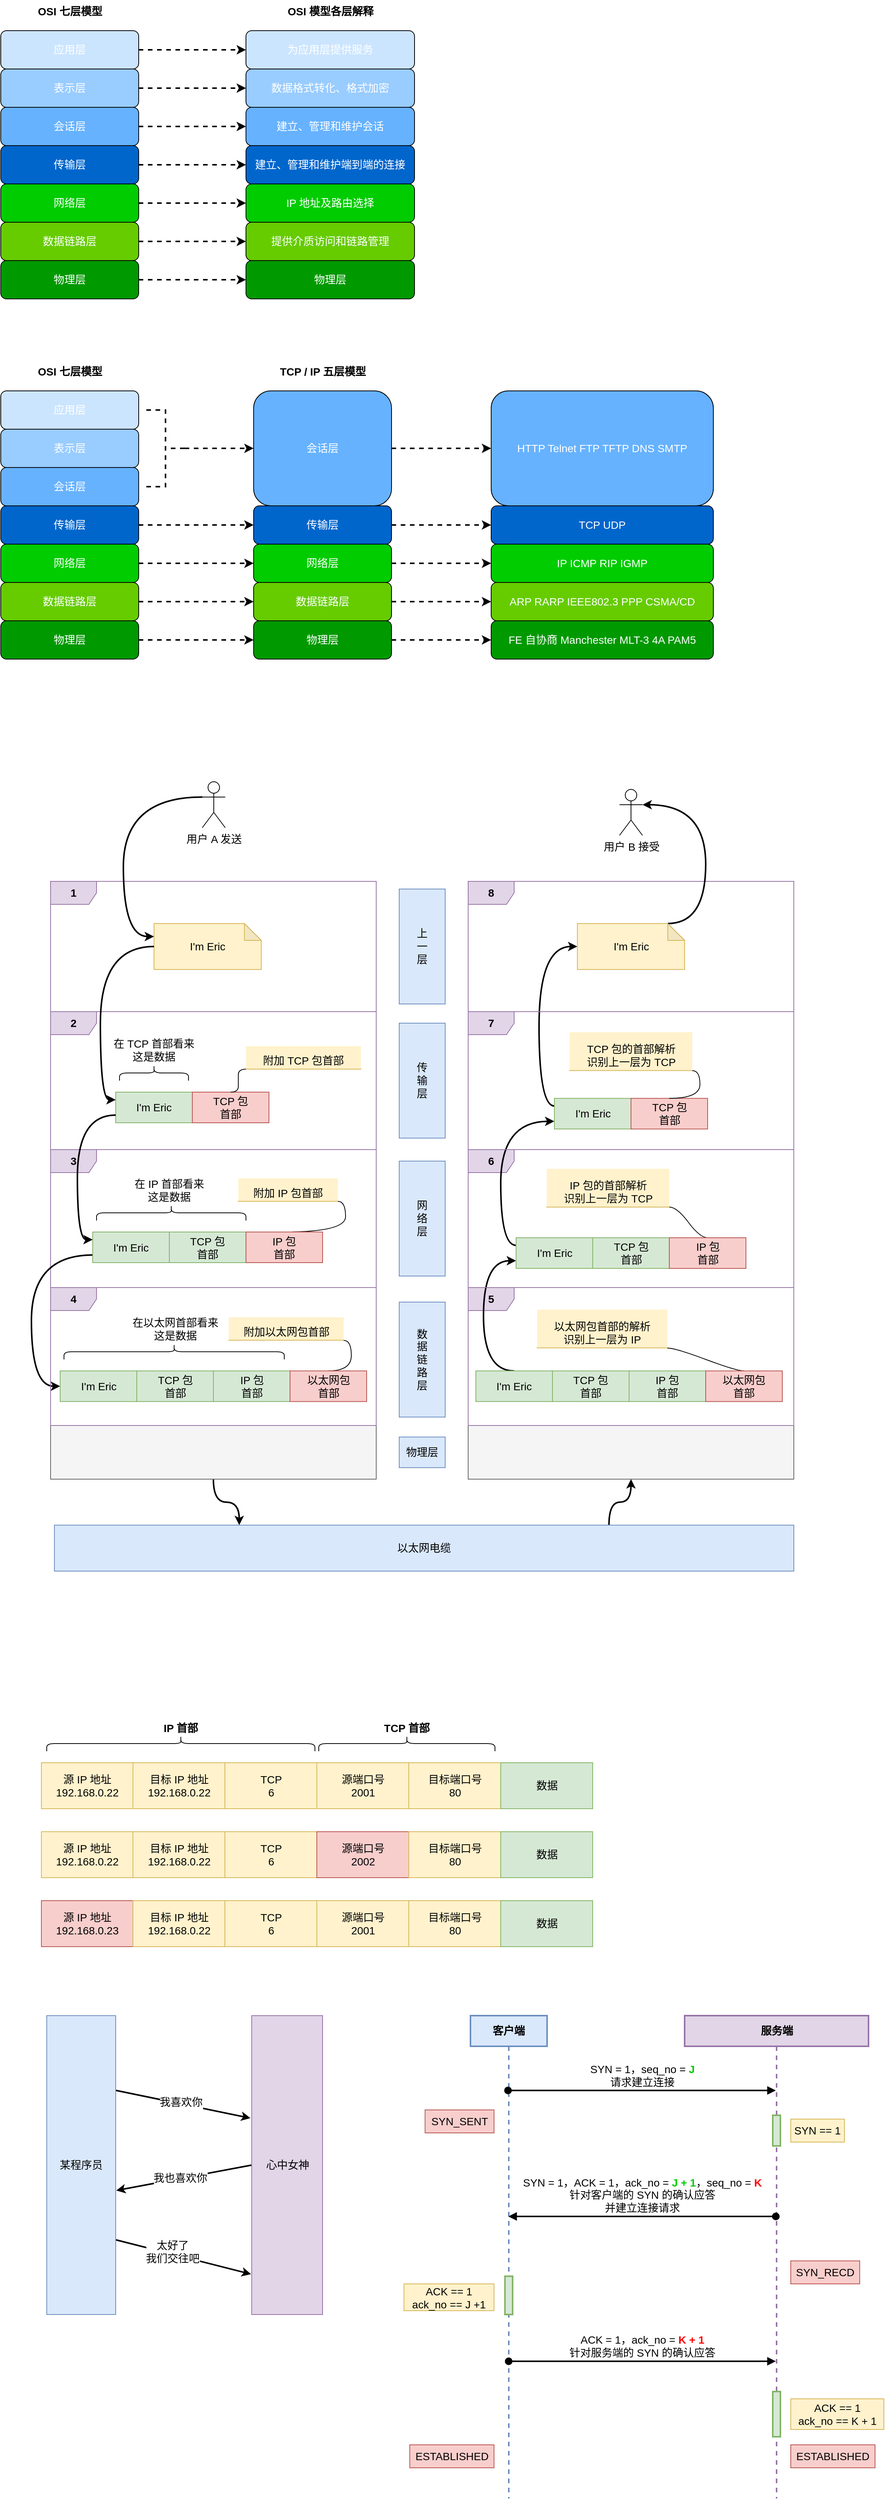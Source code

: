 <mxfile version="20.0.4" type="github">
  <diagram id="EqkMN6x5gmmCwvLWcZxL" name="Page-1">
    <mxGraphModel dx="1318" dy="820" grid="1" gridSize="10" guides="1" tooltips="1" connect="1" arrows="1" fold="1" page="1" pageScale="1" pageWidth="827" pageHeight="1169" math="0" shadow="0">
      <root>
        <mxCell id="0" />
        <mxCell id="1" parent="0" />
        <mxCell id="gdBhO-j0hfEyFmwO9zqc-104" value="" style="rounded=0;whiteSpace=wrap;html=1;sketch=0;fontSize=14;strokeWidth=1;fillColor=#f5f5f5;fontColor=#333333;strokeColor=#666666;" vertex="1" parent="1">
          <mxGeometry x="770" y="2030" width="425" height="70" as="geometry" />
        </mxCell>
        <mxCell id="gdBhO-j0hfEyFmwO9zqc-144" style="edgeStyle=orthogonalEdgeStyle;curved=1;rounded=0;sketch=0;orthogonalLoop=1;jettySize=auto;html=1;exitX=0.5;exitY=1;exitDx=0;exitDy=0;entryX=0.25;entryY=0;entryDx=0;entryDy=0;fontSize=14;fontColor=#000000;strokeWidth=2;" edge="1" parent="1" source="gdBhO-j0hfEyFmwO9zqc-102" target="gdBhO-j0hfEyFmwO9zqc-143">
          <mxGeometry relative="1" as="geometry" />
        </mxCell>
        <mxCell id="gdBhO-j0hfEyFmwO9zqc-102" value="" style="rounded=0;whiteSpace=wrap;html=1;sketch=0;fontSize=14;strokeWidth=1;fillColor=#f5f5f5;fontColor=#333333;strokeColor=#666666;" vertex="1" parent="1">
          <mxGeometry x="225" y="2030" width="425" height="70" as="geometry" />
        </mxCell>
        <mxCell id="gdBhO-j0hfEyFmwO9zqc-49" value="" style="group;sketch=0;" vertex="1" connectable="0" parent="1">
          <mxGeometry x="160" y="170" width="540" height="390" as="geometry" />
        </mxCell>
        <mxCell id="gdBhO-j0hfEyFmwO9zqc-1" value="应用层" style="rounded=1;whiteSpace=wrap;html=1;sketch=0;fillColor=#CCE5FF;fontColor=#FFFFFF;fontSize=14;" vertex="1" parent="gdBhO-j0hfEyFmwO9zqc-49">
          <mxGeometry y="40" width="180" height="50" as="geometry" />
        </mxCell>
        <mxCell id="gdBhO-j0hfEyFmwO9zqc-2" value="表示层" style="rounded=1;whiteSpace=wrap;html=1;sketch=0;fillColor=#99CCFF;fontColor=#FFFFFF;fontSize=14;" vertex="1" parent="gdBhO-j0hfEyFmwO9zqc-49">
          <mxGeometry y="90" width="180" height="50" as="geometry" />
        </mxCell>
        <mxCell id="gdBhO-j0hfEyFmwO9zqc-3" value="会话层" style="rounded=1;whiteSpace=wrap;html=1;sketch=0;fillColor=#66B2FF;fontColor=#FFFFFF;fontSize=14;" vertex="1" parent="gdBhO-j0hfEyFmwO9zqc-49">
          <mxGeometry y="140" width="180" height="50" as="geometry" />
        </mxCell>
        <mxCell id="gdBhO-j0hfEyFmwO9zqc-4" value="传输层" style="rounded=1;whiteSpace=wrap;html=1;sketch=0;fillColor=#0066CC;fontColor=#FFFFFF;fontSize=14;" vertex="1" parent="gdBhO-j0hfEyFmwO9zqc-49">
          <mxGeometry y="190" width="180" height="50" as="geometry" />
        </mxCell>
        <mxCell id="gdBhO-j0hfEyFmwO9zqc-5" value="网络层" style="rounded=1;whiteSpace=wrap;html=1;sketch=0;fillColor=#00CC00;fontColor=#FFFFFF;fontSize=14;" vertex="1" parent="gdBhO-j0hfEyFmwO9zqc-49">
          <mxGeometry y="240" width="180" height="50" as="geometry" />
        </mxCell>
        <mxCell id="gdBhO-j0hfEyFmwO9zqc-6" value="数据链路层" style="rounded=1;whiteSpace=wrap;html=1;sketch=0;fillColor=#66CC00;fontColor=#FFFFFF;fontSize=14;" vertex="1" parent="gdBhO-j0hfEyFmwO9zqc-49">
          <mxGeometry y="290" width="180" height="50" as="geometry" />
        </mxCell>
        <mxCell id="gdBhO-j0hfEyFmwO9zqc-7" value="物理层" style="rounded=1;whiteSpace=wrap;html=1;sketch=0;fillColor=#009900;fontColor=#FFFFFF;fontSize=14;" vertex="1" parent="gdBhO-j0hfEyFmwO9zqc-49">
          <mxGeometry y="340" width="180" height="50" as="geometry" />
        </mxCell>
        <mxCell id="gdBhO-j0hfEyFmwO9zqc-8" value="为应用层提供服务" style="rounded=1;whiteSpace=wrap;html=1;sketch=0;fillColor=#CCE5FF;fontColor=#FFFFFF;fontSize=14;" vertex="1" parent="gdBhO-j0hfEyFmwO9zqc-49">
          <mxGeometry x="320" y="40" width="220" height="50" as="geometry" />
        </mxCell>
        <mxCell id="gdBhO-j0hfEyFmwO9zqc-9" style="edgeStyle=orthogonalEdgeStyle;rounded=0;orthogonalLoop=1;jettySize=auto;html=1;exitX=1;exitY=0.5;exitDx=0;exitDy=0;fontColor=#FFFFFF;fontSize=14;dashed=1;strokeWidth=2;sketch=0;" edge="1" parent="gdBhO-j0hfEyFmwO9zqc-49" source="gdBhO-j0hfEyFmwO9zqc-1" target="gdBhO-j0hfEyFmwO9zqc-8">
          <mxGeometry relative="1" as="geometry" />
        </mxCell>
        <mxCell id="gdBhO-j0hfEyFmwO9zqc-10" value="数据格式转化、格式加密" style="rounded=1;whiteSpace=wrap;html=1;sketch=0;fillColor=#99CCFF;fontColor=#FFFFFF;fontSize=14;" vertex="1" parent="gdBhO-j0hfEyFmwO9zqc-49">
          <mxGeometry x="320" y="90" width="220" height="50" as="geometry" />
        </mxCell>
        <mxCell id="gdBhO-j0hfEyFmwO9zqc-11" style="edgeStyle=orthogonalEdgeStyle;rounded=0;orthogonalLoop=1;jettySize=auto;html=1;exitX=1;exitY=0.5;exitDx=0;exitDy=0;entryX=0;entryY=0.5;entryDx=0;entryDy=0;fontColor=#FFFFFF;fontSize=14;dashed=1;strokeWidth=2;sketch=0;" edge="1" parent="gdBhO-j0hfEyFmwO9zqc-49" source="gdBhO-j0hfEyFmwO9zqc-2" target="gdBhO-j0hfEyFmwO9zqc-10">
          <mxGeometry relative="1" as="geometry" />
        </mxCell>
        <mxCell id="gdBhO-j0hfEyFmwO9zqc-12" value="建立、管理和维护会话" style="rounded=1;whiteSpace=wrap;html=1;sketch=0;fillColor=#66B2FF;fontColor=#FFFFFF;fontSize=14;" vertex="1" parent="gdBhO-j0hfEyFmwO9zqc-49">
          <mxGeometry x="320" y="140" width="220" height="50" as="geometry" />
        </mxCell>
        <mxCell id="gdBhO-j0hfEyFmwO9zqc-13" style="edgeStyle=orthogonalEdgeStyle;rounded=0;orthogonalLoop=1;jettySize=auto;html=1;exitX=1;exitY=0.5;exitDx=0;exitDy=0;fontColor=#FFFFFF;fontSize=14;dashed=1;strokeWidth=2;sketch=0;" edge="1" parent="gdBhO-j0hfEyFmwO9zqc-49" source="gdBhO-j0hfEyFmwO9zqc-3" target="gdBhO-j0hfEyFmwO9zqc-12">
          <mxGeometry relative="1" as="geometry" />
        </mxCell>
        <mxCell id="gdBhO-j0hfEyFmwO9zqc-16" value="建立、管理和维护端到端的连接" style="rounded=1;whiteSpace=wrap;html=1;sketch=0;fillColor=#0066CC;fontColor=#FFFFFF;fontSize=14;" vertex="1" parent="gdBhO-j0hfEyFmwO9zqc-49">
          <mxGeometry x="320" y="190" width="220" height="50" as="geometry" />
        </mxCell>
        <mxCell id="gdBhO-j0hfEyFmwO9zqc-17" style="edgeStyle=orthogonalEdgeStyle;rounded=0;orthogonalLoop=1;jettySize=auto;html=1;exitX=1;exitY=0.5;exitDx=0;exitDy=0;fontColor=#FFFFFF;fontSize=14;dashed=1;strokeWidth=2;sketch=0;" edge="1" parent="gdBhO-j0hfEyFmwO9zqc-49" source="gdBhO-j0hfEyFmwO9zqc-4" target="gdBhO-j0hfEyFmwO9zqc-16">
          <mxGeometry relative="1" as="geometry" />
        </mxCell>
        <mxCell id="gdBhO-j0hfEyFmwO9zqc-18" value="IP 地址及路由选择" style="rounded=1;whiteSpace=wrap;html=1;sketch=0;fillColor=#00CC00;fontColor=#FFFFFF;fontSize=14;" vertex="1" parent="gdBhO-j0hfEyFmwO9zqc-49">
          <mxGeometry x="320" y="240" width="220" height="50" as="geometry" />
        </mxCell>
        <mxCell id="gdBhO-j0hfEyFmwO9zqc-19" style="edgeStyle=orthogonalEdgeStyle;rounded=0;orthogonalLoop=1;jettySize=auto;html=1;exitX=1;exitY=0.5;exitDx=0;exitDy=0;fontSize=14;fontColor=#FFFFFF;dashed=1;strokeWidth=2;sketch=0;" edge="1" parent="gdBhO-j0hfEyFmwO9zqc-49" source="gdBhO-j0hfEyFmwO9zqc-5" target="gdBhO-j0hfEyFmwO9zqc-18">
          <mxGeometry relative="1" as="geometry" />
        </mxCell>
        <mxCell id="gdBhO-j0hfEyFmwO9zqc-20" value="提供介质访问和链路管理" style="rounded=1;whiteSpace=wrap;html=1;sketch=0;fillColor=#66CC00;fontColor=#FFFFFF;fontSize=14;" vertex="1" parent="gdBhO-j0hfEyFmwO9zqc-49">
          <mxGeometry x="320" y="290" width="220" height="50" as="geometry" />
        </mxCell>
        <mxCell id="gdBhO-j0hfEyFmwO9zqc-21" style="edgeStyle=orthogonalEdgeStyle;rounded=0;orthogonalLoop=1;jettySize=auto;html=1;exitX=1;exitY=0.5;exitDx=0;exitDy=0;entryX=0;entryY=0.5;entryDx=0;entryDy=0;fontSize=14;fontColor=#FFFFFF;dashed=1;strokeWidth=2;sketch=0;" edge="1" parent="gdBhO-j0hfEyFmwO9zqc-49" source="gdBhO-j0hfEyFmwO9zqc-6" target="gdBhO-j0hfEyFmwO9zqc-20">
          <mxGeometry relative="1" as="geometry" />
        </mxCell>
        <mxCell id="gdBhO-j0hfEyFmwO9zqc-22" value="物理层" style="rounded=1;whiteSpace=wrap;html=1;sketch=0;fillColor=#009900;fontColor=#FFFFFF;fontSize=14;" vertex="1" parent="gdBhO-j0hfEyFmwO9zqc-49">
          <mxGeometry x="320" y="340" width="220" height="50" as="geometry" />
        </mxCell>
        <mxCell id="gdBhO-j0hfEyFmwO9zqc-23" style="edgeStyle=orthogonalEdgeStyle;rounded=0;orthogonalLoop=1;jettySize=auto;html=1;exitX=1;exitY=0.5;exitDx=0;exitDy=0;fontSize=14;fontColor=#FFFFFF;dashed=1;strokeWidth=2;sketch=0;" edge="1" parent="gdBhO-j0hfEyFmwO9zqc-49" source="gdBhO-j0hfEyFmwO9zqc-7" target="gdBhO-j0hfEyFmwO9zqc-22">
          <mxGeometry relative="1" as="geometry" />
        </mxCell>
        <mxCell id="gdBhO-j0hfEyFmwO9zqc-24" value="&lt;font color=&quot;#000000&quot;&gt;OSI 七层模型&lt;/font&gt;" style="text;html=1;strokeColor=none;fillColor=none;align=center;verticalAlign=middle;whiteSpace=wrap;rounded=0;sketch=0;fontSize=14;fontColor=#FFFFFF;fontStyle=1" vertex="1" parent="gdBhO-j0hfEyFmwO9zqc-49">
          <mxGeometry x="37.5" width="105" height="30" as="geometry" />
        </mxCell>
        <mxCell id="gdBhO-j0hfEyFmwO9zqc-25" value="&lt;font color=&quot;#000000&quot;&gt;OSI 模型各层解释&lt;/font&gt;" style="text;html=1;strokeColor=none;fillColor=none;align=center;verticalAlign=middle;whiteSpace=wrap;rounded=0;sketch=0;fontSize=14;fontColor=#FFFFFF;fontStyle=1" vertex="1" parent="gdBhO-j0hfEyFmwO9zqc-49">
          <mxGeometry x="362.5" width="135" height="30" as="geometry" />
        </mxCell>
        <mxCell id="gdBhO-j0hfEyFmwO9zqc-60" value="" style="group" vertex="1" connectable="0" parent="1">
          <mxGeometry x="160" y="640" width="930" height="390" as="geometry" />
        </mxCell>
        <mxCell id="gdBhO-j0hfEyFmwO9zqc-26" value="应用层" style="rounded=1;whiteSpace=wrap;html=1;sketch=0;fillColor=#CCE5FF;fontColor=#FFFFFF;fontSize=14;" vertex="1" parent="gdBhO-j0hfEyFmwO9zqc-60">
          <mxGeometry y="40" width="180" height="50" as="geometry" />
        </mxCell>
        <mxCell id="gdBhO-j0hfEyFmwO9zqc-27" value="表示层" style="rounded=1;whiteSpace=wrap;html=1;sketch=0;fillColor=#99CCFF;fontColor=#FFFFFF;fontSize=14;" vertex="1" parent="gdBhO-j0hfEyFmwO9zqc-60">
          <mxGeometry y="90" width="180" height="50" as="geometry" />
        </mxCell>
        <mxCell id="gdBhO-j0hfEyFmwO9zqc-28" value="会话层" style="rounded=1;whiteSpace=wrap;html=1;sketch=0;fillColor=#66B2FF;fontColor=#FFFFFF;fontSize=14;" vertex="1" parent="gdBhO-j0hfEyFmwO9zqc-60">
          <mxGeometry y="140" width="180" height="50" as="geometry" />
        </mxCell>
        <mxCell id="gdBhO-j0hfEyFmwO9zqc-29" value="传输层" style="rounded=1;whiteSpace=wrap;html=1;sketch=0;fillColor=#0066CC;fontColor=#FFFFFF;fontSize=14;" vertex="1" parent="gdBhO-j0hfEyFmwO9zqc-60">
          <mxGeometry y="190" width="180" height="50" as="geometry" />
        </mxCell>
        <mxCell id="gdBhO-j0hfEyFmwO9zqc-30" value="网络层" style="rounded=1;whiteSpace=wrap;html=1;sketch=0;fillColor=#00CC00;fontColor=#FFFFFF;fontSize=14;" vertex="1" parent="gdBhO-j0hfEyFmwO9zqc-60">
          <mxGeometry y="240" width="180" height="50" as="geometry" />
        </mxCell>
        <mxCell id="gdBhO-j0hfEyFmwO9zqc-31" value="数据链路层" style="rounded=1;whiteSpace=wrap;html=1;sketch=0;fillColor=#66CC00;fontColor=#FFFFFF;fontSize=14;" vertex="1" parent="gdBhO-j0hfEyFmwO9zqc-60">
          <mxGeometry y="290" width="180" height="50" as="geometry" />
        </mxCell>
        <mxCell id="gdBhO-j0hfEyFmwO9zqc-32" value="物理层" style="rounded=1;whiteSpace=wrap;html=1;sketch=0;fillColor=#009900;fontColor=#FFFFFF;fontSize=14;" vertex="1" parent="gdBhO-j0hfEyFmwO9zqc-60">
          <mxGeometry y="340" width="180" height="50" as="geometry" />
        </mxCell>
        <mxCell id="gdBhO-j0hfEyFmwO9zqc-33" value="&lt;span style=&quot;color: rgb(0, 0, 0);&quot;&gt;OSI 七层模型&lt;/span&gt;" style="text;html=1;strokeColor=none;fillColor=none;align=center;verticalAlign=middle;whiteSpace=wrap;rounded=0;sketch=0;fontSize=14;fontColor=#FFFFFF;fontStyle=1" vertex="1" parent="gdBhO-j0hfEyFmwO9zqc-60">
          <mxGeometry x="37.5" width="105" height="30" as="geometry" />
        </mxCell>
        <mxCell id="gdBhO-j0hfEyFmwO9zqc-36" value="会话层" style="rounded=1;whiteSpace=wrap;html=1;sketch=0;fillColor=#66B2FF;fontColor=#FFFFFF;fontSize=14;" vertex="1" parent="gdBhO-j0hfEyFmwO9zqc-60">
          <mxGeometry x="330" y="40" width="180" height="150" as="geometry" />
        </mxCell>
        <mxCell id="gdBhO-j0hfEyFmwO9zqc-37" value="传输层" style="rounded=1;whiteSpace=wrap;html=1;sketch=0;fillColor=#0066CC;fontColor=#FFFFFF;fontSize=14;" vertex="1" parent="gdBhO-j0hfEyFmwO9zqc-60">
          <mxGeometry x="330" y="190" width="180" height="50" as="geometry" />
        </mxCell>
        <mxCell id="gdBhO-j0hfEyFmwO9zqc-44" style="edgeStyle=orthogonalEdgeStyle;rounded=0;orthogonalLoop=1;jettySize=auto;html=1;exitX=1;exitY=0.5;exitDx=0;exitDy=0;dashed=1;fontSize=14;fontColor=#000000;strokeWidth=2;" edge="1" parent="gdBhO-j0hfEyFmwO9zqc-60" source="gdBhO-j0hfEyFmwO9zqc-29" target="gdBhO-j0hfEyFmwO9zqc-37">
          <mxGeometry relative="1" as="geometry" />
        </mxCell>
        <mxCell id="gdBhO-j0hfEyFmwO9zqc-38" value="网络层" style="rounded=1;whiteSpace=wrap;html=1;sketch=0;fillColor=#00CC00;fontColor=#FFFFFF;fontSize=14;" vertex="1" parent="gdBhO-j0hfEyFmwO9zqc-60">
          <mxGeometry x="330" y="240" width="180" height="50" as="geometry" />
        </mxCell>
        <mxCell id="gdBhO-j0hfEyFmwO9zqc-43" style="edgeStyle=orthogonalEdgeStyle;rounded=0;orthogonalLoop=1;jettySize=auto;html=1;exitX=1;exitY=0.5;exitDx=0;exitDy=0;entryX=0;entryY=0.5;entryDx=0;entryDy=0;dashed=1;fontSize=14;fontColor=#000000;strokeWidth=2;" edge="1" parent="gdBhO-j0hfEyFmwO9zqc-60" source="gdBhO-j0hfEyFmwO9zqc-30" target="gdBhO-j0hfEyFmwO9zqc-38">
          <mxGeometry relative="1" as="geometry" />
        </mxCell>
        <mxCell id="gdBhO-j0hfEyFmwO9zqc-39" value="数据链路层" style="rounded=1;whiteSpace=wrap;html=1;sketch=0;fillColor=#66CC00;fontColor=#FFFFFF;fontSize=14;" vertex="1" parent="gdBhO-j0hfEyFmwO9zqc-60">
          <mxGeometry x="330" y="290" width="180" height="50" as="geometry" />
        </mxCell>
        <mxCell id="gdBhO-j0hfEyFmwO9zqc-42" style="edgeStyle=orthogonalEdgeStyle;rounded=0;orthogonalLoop=1;jettySize=auto;html=1;exitX=1;exitY=0.5;exitDx=0;exitDy=0;entryX=0;entryY=0.5;entryDx=0;entryDy=0;dashed=1;fontSize=14;fontColor=#000000;strokeWidth=2;" edge="1" parent="gdBhO-j0hfEyFmwO9zqc-60" source="gdBhO-j0hfEyFmwO9zqc-31" target="gdBhO-j0hfEyFmwO9zqc-39">
          <mxGeometry relative="1" as="geometry" />
        </mxCell>
        <mxCell id="gdBhO-j0hfEyFmwO9zqc-40" value="物理层" style="rounded=1;whiteSpace=wrap;html=1;sketch=0;fillColor=#009900;fontColor=#FFFFFF;fontSize=14;" vertex="1" parent="gdBhO-j0hfEyFmwO9zqc-60">
          <mxGeometry x="330" y="340" width="180" height="50" as="geometry" />
        </mxCell>
        <mxCell id="gdBhO-j0hfEyFmwO9zqc-41" style="edgeStyle=orthogonalEdgeStyle;rounded=0;orthogonalLoop=1;jettySize=auto;html=1;exitX=1;exitY=0.5;exitDx=0;exitDy=0;entryX=0;entryY=0.5;entryDx=0;entryDy=0;dashed=1;fontSize=14;fontColor=#000000;strokeWidth=2;" edge="1" parent="gdBhO-j0hfEyFmwO9zqc-60" source="gdBhO-j0hfEyFmwO9zqc-32" target="gdBhO-j0hfEyFmwO9zqc-40">
          <mxGeometry relative="1" as="geometry" />
        </mxCell>
        <mxCell id="gdBhO-j0hfEyFmwO9zqc-46" style="edgeStyle=orthogonalEdgeStyle;rounded=0;orthogonalLoop=1;jettySize=auto;html=1;exitX=0;exitY=0.5;exitDx=0;exitDy=0;exitPerimeter=0;entryX=0;entryY=0.5;entryDx=0;entryDy=0;dashed=1;fontSize=14;fontColor=#000000;strokeWidth=2;" edge="1" parent="gdBhO-j0hfEyFmwO9zqc-60" source="gdBhO-j0hfEyFmwO9zqc-45" target="gdBhO-j0hfEyFmwO9zqc-36">
          <mxGeometry relative="1" as="geometry" />
        </mxCell>
        <mxCell id="gdBhO-j0hfEyFmwO9zqc-45" value="" style="strokeWidth=2;html=1;shape=mxgraph.flowchart.annotation_2;align=left;labelPosition=right;pointerEvents=1;sketch=0;fontSize=14;fontColor=#000000;fillColor=#80FF00;rotation=-180;dashed=1;" vertex="1" parent="gdBhO-j0hfEyFmwO9zqc-60">
          <mxGeometry x="190" y="65" width="50" height="100" as="geometry" />
        </mxCell>
        <mxCell id="gdBhO-j0hfEyFmwO9zqc-48" value="&lt;span style=&quot;color: rgb(0, 0, 0);&quot;&gt;TCP / IP 五层模型&lt;/span&gt;" style="text;html=1;strokeColor=none;fillColor=none;align=center;verticalAlign=middle;whiteSpace=wrap;rounded=0;sketch=0;fontSize=14;fontColor=#FFFFFF;fontStyle=1" vertex="1" parent="gdBhO-j0hfEyFmwO9zqc-60">
          <mxGeometry x="353.75" width="132.5" height="30" as="geometry" />
        </mxCell>
        <mxCell id="gdBhO-j0hfEyFmwO9zqc-50" value="FE 自协商 Manchester MLT-3 4A PAM5" style="rounded=1;whiteSpace=wrap;html=1;sketch=0;fillColor=#009900;fontColor=#FFFFFF;fontSize=14;" vertex="1" parent="gdBhO-j0hfEyFmwO9zqc-60">
          <mxGeometry x="640" y="340" width="290" height="50" as="geometry" />
        </mxCell>
        <mxCell id="gdBhO-j0hfEyFmwO9zqc-51" style="edgeStyle=orthogonalEdgeStyle;rounded=0;orthogonalLoop=1;jettySize=auto;html=1;exitX=1;exitY=0.5;exitDx=0;exitDy=0;entryX=0;entryY=0.5;entryDx=0;entryDy=0;dashed=1;fontSize=14;fontColor=#000000;strokeWidth=2;" edge="1" parent="gdBhO-j0hfEyFmwO9zqc-60" source="gdBhO-j0hfEyFmwO9zqc-40" target="gdBhO-j0hfEyFmwO9zqc-50">
          <mxGeometry relative="1" as="geometry" />
        </mxCell>
        <mxCell id="gdBhO-j0hfEyFmwO9zqc-52" value="ARP RARP IEEE802.3 PPP CSMA/CD" style="rounded=1;whiteSpace=wrap;html=1;sketch=0;fillColor=#66CC00;fontColor=#FFFFFF;fontSize=14;" vertex="1" parent="gdBhO-j0hfEyFmwO9zqc-60">
          <mxGeometry x="640" y="290" width="290" height="50" as="geometry" />
        </mxCell>
        <mxCell id="gdBhO-j0hfEyFmwO9zqc-53" style="edgeStyle=orthogonalEdgeStyle;rounded=0;orthogonalLoop=1;jettySize=auto;html=1;exitX=1;exitY=0.5;exitDx=0;exitDy=0;entryX=0;entryY=0.5;entryDx=0;entryDy=0;dashed=1;fontSize=14;fontColor=#000000;strokeWidth=2;" edge="1" parent="gdBhO-j0hfEyFmwO9zqc-60" source="gdBhO-j0hfEyFmwO9zqc-39" target="gdBhO-j0hfEyFmwO9zqc-52">
          <mxGeometry relative="1" as="geometry" />
        </mxCell>
        <mxCell id="gdBhO-j0hfEyFmwO9zqc-54" value="IP ICMP RIP IGMP" style="rounded=1;whiteSpace=wrap;html=1;sketch=0;fillColor=#00CC00;fontColor=#FFFFFF;fontSize=14;" vertex="1" parent="gdBhO-j0hfEyFmwO9zqc-60">
          <mxGeometry x="640" y="240" width="290" height="50" as="geometry" />
        </mxCell>
        <mxCell id="gdBhO-j0hfEyFmwO9zqc-59" style="edgeStyle=orthogonalEdgeStyle;rounded=0;orthogonalLoop=1;jettySize=auto;html=1;exitX=1;exitY=0.5;exitDx=0;exitDy=0;dashed=1;fontSize=14;fontColor=#000000;strokeWidth=2;" edge="1" parent="gdBhO-j0hfEyFmwO9zqc-60" source="gdBhO-j0hfEyFmwO9zqc-38" target="gdBhO-j0hfEyFmwO9zqc-54">
          <mxGeometry relative="1" as="geometry" />
        </mxCell>
        <mxCell id="gdBhO-j0hfEyFmwO9zqc-55" value="TCP UDP" style="rounded=1;whiteSpace=wrap;html=1;sketch=0;fillColor=#0066CC;fontColor=#FFFFFF;fontSize=14;" vertex="1" parent="gdBhO-j0hfEyFmwO9zqc-60">
          <mxGeometry x="640" y="190" width="290" height="50" as="geometry" />
        </mxCell>
        <mxCell id="gdBhO-j0hfEyFmwO9zqc-58" style="edgeStyle=orthogonalEdgeStyle;rounded=0;orthogonalLoop=1;jettySize=auto;html=1;exitX=1;exitY=0.5;exitDx=0;exitDy=0;dashed=1;fontSize=14;fontColor=#000000;strokeWidth=2;" edge="1" parent="gdBhO-j0hfEyFmwO9zqc-60" source="gdBhO-j0hfEyFmwO9zqc-37" target="gdBhO-j0hfEyFmwO9zqc-55">
          <mxGeometry relative="1" as="geometry" />
        </mxCell>
        <mxCell id="gdBhO-j0hfEyFmwO9zqc-56" value="HTTP Telnet FTP TFTP DNS SMTP" style="rounded=1;whiteSpace=wrap;html=1;sketch=0;fillColor=#66B2FF;fontColor=#FFFFFF;fontSize=14;" vertex="1" parent="gdBhO-j0hfEyFmwO9zqc-60">
          <mxGeometry x="640" y="40" width="290" height="150" as="geometry" />
        </mxCell>
        <mxCell id="gdBhO-j0hfEyFmwO9zqc-57" style="edgeStyle=orthogonalEdgeStyle;rounded=0;orthogonalLoop=1;jettySize=auto;html=1;exitX=1;exitY=0.5;exitDx=0;exitDy=0;dashed=1;fontSize=14;fontColor=#000000;strokeWidth=2;" edge="1" parent="gdBhO-j0hfEyFmwO9zqc-60" source="gdBhO-j0hfEyFmwO9zqc-36" target="gdBhO-j0hfEyFmwO9zqc-56">
          <mxGeometry relative="1" as="geometry" />
        </mxCell>
        <mxCell id="gdBhO-j0hfEyFmwO9zqc-61" value="1" style="shape=umlFrame;whiteSpace=wrap;html=1;shadow=0;labelBackgroundColor=none;fontSize=14;fillColor=#e1d5e7;sketch=0;strokeWidth=1;strokeColor=#9673a6;fontStyle=1" vertex="1" parent="1">
          <mxGeometry x="225" y="1320" width="425" height="170" as="geometry" />
        </mxCell>
        <mxCell id="gdBhO-j0hfEyFmwO9zqc-63" value="I&#39;m Eric" style="shape=note;whiteSpace=wrap;html=1;backgroundOutline=1;darkOpacity=0.05;sketch=0;fontSize=14;strokeWidth=1;fillColor=#fff2cc;strokeColor=#d6b656;size=22;" vertex="1" parent="1">
          <mxGeometry x="360" y="1375" width="140" height="60" as="geometry" />
        </mxCell>
        <mxCell id="gdBhO-j0hfEyFmwO9zqc-64" value="2" style="shape=umlFrame;whiteSpace=wrap;html=1;shadow=0;labelBackgroundColor=none;fontSize=14;fillColor=#e1d5e7;sketch=0;strokeWidth=1;strokeColor=#9673a6;fontStyle=1" vertex="1" parent="1">
          <mxGeometry x="225" y="1490" width="425" height="180" as="geometry" />
        </mxCell>
        <mxCell id="gdBhO-j0hfEyFmwO9zqc-66" value="I&#39;m Eric" style="rounded=0;whiteSpace=wrap;html=1;sketch=0;fontSize=14;strokeWidth=1;fillColor=#d5e8d4;strokeColor=#82b366;" vertex="1" parent="1">
          <mxGeometry x="310" y="1595" width="100" height="40" as="geometry" />
        </mxCell>
        <mxCell id="gdBhO-j0hfEyFmwO9zqc-67" value="TCP 包&lt;br&gt;首部" style="rounded=0;whiteSpace=wrap;html=1;sketch=0;fontSize=14;strokeWidth=1;fillColor=#f8cecc;strokeColor=#b85450;" vertex="1" parent="1">
          <mxGeometry x="410" y="1595" width="100" height="40" as="geometry" />
        </mxCell>
        <mxCell id="gdBhO-j0hfEyFmwO9zqc-68" value="" style="shape=curlyBracket;whiteSpace=wrap;html=1;rounded=1;sketch=0;fontSize=14;fontColor=#000000;strokeWidth=1;fillColor=#00CC00;rotation=90;" vertex="1" parent="1">
          <mxGeometry x="350" y="1525" width="20" height="90" as="geometry" />
        </mxCell>
        <mxCell id="gdBhO-j0hfEyFmwO9zqc-69" value="在 TCP 首部看来&lt;br&gt;这是数据" style="text;html=1;strokeColor=none;fillColor=none;align=center;verticalAlign=middle;whiteSpace=wrap;rounded=0;sketch=0;fontSize=14;fontColor=#000000;" vertex="1" parent="1">
          <mxGeometry x="300" y="1525" width="120" height="30" as="geometry" />
        </mxCell>
        <mxCell id="gdBhO-j0hfEyFmwO9zqc-71" value="附加 TCP 包首部" style="whiteSpace=wrap;html=1;shape=partialRectangle;top=0;left=0;bottom=1;right=0;points=[[0,1],[1,1]];fillColor=#fff2cc;align=center;verticalAlign=bottom;routingCenterY=0.5;snapToPoint=1;recursiveResize=0;autosize=1;treeFolding=1;treeMoving=1;newEdgeStyle={&quot;edgeStyle&quot;:&quot;entityRelationEdgeStyle&quot;,&quot;startArrow&quot;:&quot;none&quot;,&quot;endArrow&quot;:&quot;none&quot;,&quot;segment&quot;:10,&quot;curved&quot;:1};sketch=0;fontSize=14;strokeWidth=1;strokeColor=#d6b656;" vertex="1" parent="1">
          <mxGeometry x="480" y="1535" width="150" height="30" as="geometry" />
        </mxCell>
        <mxCell id="gdBhO-j0hfEyFmwO9zqc-72" value="" style="edgeStyle=entityRelationEdgeStyle;startArrow=none;endArrow=none;segment=10;curved=1;rounded=0;fontColor=#000000;sketch=0;fontSize=14;strokeWidth=1;exitX=0.5;exitY=0;exitDx=0;exitDy=0;" edge="1" target="gdBhO-j0hfEyFmwO9zqc-71" parent="1" source="gdBhO-j0hfEyFmwO9zqc-67">
          <mxGeometry relative="1" as="geometry">
            <mxPoint x="480" y="1560" as="sourcePoint" />
          </mxGeometry>
        </mxCell>
        <mxCell id="gdBhO-j0hfEyFmwO9zqc-79" value="3" style="shape=umlFrame;whiteSpace=wrap;html=1;shadow=0;labelBackgroundColor=none;fontSize=14;fillColor=#e1d5e7;sketch=0;strokeWidth=1;strokeColor=#9673a6;fontStyle=1" vertex="1" parent="1">
          <mxGeometry x="225" y="1670" width="425" height="180" as="geometry" />
        </mxCell>
        <mxCell id="gdBhO-j0hfEyFmwO9zqc-135" style="edgeStyle=orthogonalEdgeStyle;curved=1;rounded=0;sketch=0;orthogonalLoop=1;jettySize=auto;html=1;exitX=0;exitY=0.75;exitDx=0;exitDy=0;entryX=0;entryY=0.5;entryDx=0;entryDy=0;fontSize=14;fontColor=#000000;strokeWidth=2;" edge="1" parent="1" source="gdBhO-j0hfEyFmwO9zqc-81" target="gdBhO-j0hfEyFmwO9zqc-90">
          <mxGeometry relative="1" as="geometry">
            <Array as="points">
              <mxPoint x="200" y="1808" />
              <mxPoint x="200" y="1979" />
            </Array>
          </mxGeometry>
        </mxCell>
        <mxCell id="gdBhO-j0hfEyFmwO9zqc-81" value="I&#39;m Eric" style="rounded=0;whiteSpace=wrap;html=1;sketch=0;fontSize=14;strokeWidth=1;fillColor=#d5e8d4;strokeColor=#82b366;" vertex="1" parent="1">
          <mxGeometry x="280" y="1777.5" width="100" height="40" as="geometry" />
        </mxCell>
        <mxCell id="gdBhO-j0hfEyFmwO9zqc-82" value="TCP 包&lt;br&gt;首部" style="rounded=0;whiteSpace=wrap;html=1;sketch=0;fontSize=14;strokeWidth=1;fillColor=#d5e8d4;strokeColor=#82b366;" vertex="1" parent="1">
          <mxGeometry x="380" y="1777.5" width="100" height="40" as="geometry" />
        </mxCell>
        <mxCell id="gdBhO-j0hfEyFmwO9zqc-83" value="" style="shape=curlyBracket;whiteSpace=wrap;html=1;rounded=1;sketch=0;fontSize=14;fontColor=#000000;strokeWidth=1;fillColor=#00CC00;rotation=90;" vertex="1" parent="1">
          <mxGeometry x="372.5" y="1655" width="20" height="195" as="geometry" />
        </mxCell>
        <mxCell id="gdBhO-j0hfEyFmwO9zqc-84" value="在 IP 首部看来&lt;br&gt;这是数据" style="text;html=1;strokeColor=none;fillColor=none;align=center;verticalAlign=middle;whiteSpace=wrap;rounded=0;sketch=0;fontSize=14;fontColor=#000000;" vertex="1" parent="1">
          <mxGeometry x="320" y="1707.5" width="120" height="30" as="geometry" />
        </mxCell>
        <mxCell id="gdBhO-j0hfEyFmwO9zqc-85" value="附加 IP 包首部" style="whiteSpace=wrap;html=1;shape=partialRectangle;top=0;left=0;bottom=1;right=0;points=[[0,1],[1,1]];fillColor=#fff2cc;align=center;verticalAlign=bottom;routingCenterY=0.5;snapToPoint=1;recursiveResize=0;autosize=1;treeFolding=1;treeMoving=1;newEdgeStyle={&quot;edgeStyle&quot;:&quot;entityRelationEdgeStyle&quot;,&quot;startArrow&quot;:&quot;none&quot;,&quot;endArrow&quot;:&quot;none&quot;,&quot;segment&quot;:10,&quot;curved&quot;:1};sketch=0;fontSize=14;strokeWidth=1;strokeColor=#d6b656;" vertex="1" parent="1">
          <mxGeometry x="470" y="1707.5" width="130" height="30" as="geometry" />
        </mxCell>
        <mxCell id="gdBhO-j0hfEyFmwO9zqc-86" value="" style="edgeStyle=entityRelationEdgeStyle;startArrow=none;endArrow=none;segment=10;curved=1;rounded=0;fontColor=#000000;sketch=0;fontSize=14;strokeWidth=1;exitX=0.5;exitY=0;exitDx=0;exitDy=0;" edge="1" parent="1" source="gdBhO-j0hfEyFmwO9zqc-87" target="gdBhO-j0hfEyFmwO9zqc-85">
          <mxGeometry relative="1" as="geometry">
            <mxPoint x="450" y="1742.5" as="sourcePoint" />
          </mxGeometry>
        </mxCell>
        <mxCell id="gdBhO-j0hfEyFmwO9zqc-87" value="IP 包&lt;br&gt;首部" style="rounded=0;whiteSpace=wrap;html=1;sketch=0;fontSize=14;strokeWidth=1;fillColor=#f8cecc;strokeColor=#b85450;" vertex="1" parent="1">
          <mxGeometry x="480" y="1777.5" width="100" height="40" as="geometry" />
        </mxCell>
        <mxCell id="gdBhO-j0hfEyFmwO9zqc-90" value="I&#39;m Eric" style="rounded=0;whiteSpace=wrap;html=1;sketch=0;fontSize=14;strokeWidth=1;fillColor=#d5e8d4;strokeColor=#82b366;" vertex="1" parent="1">
          <mxGeometry x="237.5" y="1958.75" width="100" height="40" as="geometry" />
        </mxCell>
        <mxCell id="gdBhO-j0hfEyFmwO9zqc-91" value="TCP 包&lt;br&gt;首部" style="rounded=0;whiteSpace=wrap;html=1;sketch=0;fontSize=14;strokeWidth=1;fillColor=#d5e8d4;strokeColor=#82b366;" vertex="1" parent="1">
          <mxGeometry x="337.5" y="1958.75" width="100" height="40" as="geometry" />
        </mxCell>
        <mxCell id="gdBhO-j0hfEyFmwO9zqc-92" value="" style="shape=curlyBracket;whiteSpace=wrap;html=1;rounded=1;sketch=0;fontSize=14;fontColor=#000000;strokeWidth=1;fillColor=#00CC00;rotation=90;" vertex="1" parent="1">
          <mxGeometry x="376.25" y="1790" width="20" height="287.5" as="geometry" />
        </mxCell>
        <mxCell id="gdBhO-j0hfEyFmwO9zqc-93" value="在以太网首部看来&lt;br&gt;这是数据" style="text;html=1;strokeColor=none;fillColor=none;align=center;verticalAlign=middle;whiteSpace=wrap;rounded=0;sketch=0;fontSize=14;fontColor=#000000;" vertex="1" parent="1">
          <mxGeometry x="327.5" y="1888.75" width="120" height="30" as="geometry" />
        </mxCell>
        <mxCell id="gdBhO-j0hfEyFmwO9zqc-94" value="附加以太网包首部" style="whiteSpace=wrap;html=1;shape=partialRectangle;top=0;left=0;bottom=1;right=0;points=[[0,1],[1,1]];fillColor=#fff2cc;align=center;verticalAlign=bottom;routingCenterY=0.5;snapToPoint=1;recursiveResize=0;autosize=1;treeFolding=1;treeMoving=1;newEdgeStyle={&quot;edgeStyle&quot;:&quot;entityRelationEdgeStyle&quot;,&quot;startArrow&quot;:&quot;none&quot;,&quot;endArrow&quot;:&quot;none&quot;,&quot;segment&quot;:10,&quot;curved&quot;:1};sketch=0;fontSize=14;strokeWidth=1;strokeColor=#d6b656;" vertex="1" parent="1">
          <mxGeometry x="457.5" y="1888.75" width="150" height="30" as="geometry" />
        </mxCell>
        <mxCell id="gdBhO-j0hfEyFmwO9zqc-95" value="" style="edgeStyle=entityRelationEdgeStyle;startArrow=none;endArrow=none;segment=10;curved=1;rounded=0;fontColor=#000000;sketch=0;fontSize=14;strokeWidth=1;exitX=0.5;exitY=0;exitDx=0;exitDy=0;" edge="1" parent="1" source="gdBhO-j0hfEyFmwO9zqc-97" target="gdBhO-j0hfEyFmwO9zqc-94">
          <mxGeometry relative="1" as="geometry">
            <mxPoint x="407.5" y="1923.75" as="sourcePoint" />
          </mxGeometry>
        </mxCell>
        <mxCell id="gdBhO-j0hfEyFmwO9zqc-96" value="IP 包&lt;br&gt;首部" style="rounded=0;whiteSpace=wrap;html=1;sketch=0;fontSize=14;strokeWidth=1;fillColor=#d5e8d4;strokeColor=#82b366;" vertex="1" parent="1">
          <mxGeometry x="437.5" y="1958.75" width="100" height="40" as="geometry" />
        </mxCell>
        <mxCell id="gdBhO-j0hfEyFmwO9zqc-97" value="以太网包&lt;br&gt;首部" style="rounded=0;whiteSpace=wrap;html=1;sketch=0;fontSize=14;strokeWidth=1;fillColor=#f8cecc;strokeColor=#b85450;" vertex="1" parent="1">
          <mxGeometry x="537.5" y="1958.75" width="100" height="40" as="geometry" />
        </mxCell>
        <mxCell id="gdBhO-j0hfEyFmwO9zqc-98" value="上&lt;br&gt;一&lt;br&gt;层" style="rounded=0;whiteSpace=wrap;html=1;sketch=0;fontSize=14;strokeWidth=1;fillColor=#dae8fc;strokeColor=#6c8ebf;" vertex="1" parent="1">
          <mxGeometry x="680" y="1330" width="60" height="150" as="geometry" />
        </mxCell>
        <mxCell id="gdBhO-j0hfEyFmwO9zqc-99" value="传&lt;br&gt;输&lt;br&gt;层" style="rounded=0;whiteSpace=wrap;html=1;sketch=0;fontSize=14;strokeWidth=1;fillColor=#dae8fc;strokeColor=#6c8ebf;" vertex="1" parent="1">
          <mxGeometry x="680" y="1505" width="60" height="150" as="geometry" />
        </mxCell>
        <mxCell id="gdBhO-j0hfEyFmwO9zqc-100" value="网&lt;br&gt;络&lt;br&gt;层" style="rounded=0;whiteSpace=wrap;html=1;sketch=0;fontSize=14;strokeWidth=1;fillColor=#dae8fc;strokeColor=#6c8ebf;" vertex="1" parent="1">
          <mxGeometry x="680" y="1685" width="60" height="150" as="geometry" />
        </mxCell>
        <mxCell id="gdBhO-j0hfEyFmwO9zqc-101" value="数&lt;br&gt;据&lt;br&gt;链&lt;br&gt;路&lt;br&gt;层" style="rounded=0;whiteSpace=wrap;html=1;sketch=0;fontSize=14;strokeWidth=1;fillColor=#dae8fc;strokeColor=#6c8ebf;" vertex="1" parent="1">
          <mxGeometry x="680" y="1869" width="60" height="150" as="geometry" />
        </mxCell>
        <mxCell id="gdBhO-j0hfEyFmwO9zqc-103" value="物理层" style="rounded=0;whiteSpace=wrap;html=1;sketch=0;fontSize=14;strokeWidth=1;fillColor=#dae8fc;strokeColor=#6c8ebf;" vertex="1" parent="1">
          <mxGeometry x="680" y="2045" width="60" height="40" as="geometry" />
        </mxCell>
        <mxCell id="gdBhO-j0hfEyFmwO9zqc-105" value="5" style="shape=umlFrame;whiteSpace=wrap;html=1;shadow=0;labelBackgroundColor=none;fontSize=14;fillColor=#e1d5e7;sketch=0;strokeWidth=1;strokeColor=#9673a6;fontStyle=1" vertex="1" parent="1">
          <mxGeometry x="770" y="1850" width="425" height="180" as="geometry" />
        </mxCell>
        <mxCell id="gdBhO-j0hfEyFmwO9zqc-137" style="edgeStyle=orthogonalEdgeStyle;curved=1;rounded=0;sketch=0;orthogonalLoop=1;jettySize=auto;html=1;exitX=0.5;exitY=0;exitDx=0;exitDy=0;entryX=0;entryY=0.75;entryDx=0;entryDy=0;fontSize=14;fontColor=#000000;strokeWidth=2;" edge="1" parent="1" source="gdBhO-j0hfEyFmwO9zqc-106" target="gdBhO-j0hfEyFmwO9zqc-115">
          <mxGeometry relative="1" as="geometry">
            <Array as="points">
              <mxPoint x="790" y="1959" />
              <mxPoint x="790" y="1815" />
            </Array>
          </mxGeometry>
        </mxCell>
        <mxCell id="gdBhO-j0hfEyFmwO9zqc-106" value="I&#39;m Eric" style="rounded=0;whiteSpace=wrap;html=1;sketch=0;fontSize=14;strokeWidth=1;fillColor=#d5e8d4;strokeColor=#82b366;" vertex="1" parent="1">
          <mxGeometry x="780" y="1958.75" width="100" height="40" as="geometry" />
        </mxCell>
        <mxCell id="gdBhO-j0hfEyFmwO9zqc-107" value="TCP 包&lt;br&gt;首部" style="rounded=0;whiteSpace=wrap;html=1;sketch=0;fontSize=14;strokeWidth=1;fillColor=#d5e8d4;strokeColor=#82b366;" vertex="1" parent="1">
          <mxGeometry x="880" y="1958.75" width="100" height="40" as="geometry" />
        </mxCell>
        <mxCell id="gdBhO-j0hfEyFmwO9zqc-110" value="以太网包首部的解析&lt;br&gt;识别上一层为 IP" style="whiteSpace=wrap;html=1;shape=partialRectangle;top=0;left=0;bottom=1;right=0;points=[[0,1],[1,1]];fillColor=#fff2cc;align=center;verticalAlign=bottom;routingCenterY=0.5;snapToPoint=1;recursiveResize=0;autosize=1;treeFolding=1;treeMoving=1;newEdgeStyle={&quot;edgeStyle&quot;:&quot;entityRelationEdgeStyle&quot;,&quot;startArrow&quot;:&quot;none&quot;,&quot;endArrow&quot;:&quot;none&quot;,&quot;segment&quot;:10,&quot;curved&quot;:1};sketch=0;fontSize=14;strokeWidth=1;strokeColor=#d6b656;" vertex="1" parent="1">
          <mxGeometry x="860" y="1878.75" width="170" height="50" as="geometry" />
        </mxCell>
        <mxCell id="gdBhO-j0hfEyFmwO9zqc-111" value="" style="edgeStyle=entityRelationEdgeStyle;startArrow=none;endArrow=none;segment=10;curved=1;rounded=0;fontColor=#000000;sketch=0;fontSize=14;strokeWidth=1;exitX=0.5;exitY=0;exitDx=0;exitDy=0;" edge="1" parent="1" source="gdBhO-j0hfEyFmwO9zqc-113" target="gdBhO-j0hfEyFmwO9zqc-110">
          <mxGeometry relative="1" as="geometry">
            <mxPoint x="950" y="1923.75" as="sourcePoint" />
          </mxGeometry>
        </mxCell>
        <mxCell id="gdBhO-j0hfEyFmwO9zqc-112" value="IP 包&lt;br&gt;首部" style="rounded=0;whiteSpace=wrap;html=1;sketch=0;fontSize=14;strokeWidth=1;fillColor=#d5e8d4;strokeColor=#82b366;" vertex="1" parent="1">
          <mxGeometry x="980" y="1958.75" width="100" height="40" as="geometry" />
        </mxCell>
        <mxCell id="gdBhO-j0hfEyFmwO9zqc-113" value="以太网包&lt;br&gt;首部" style="rounded=0;whiteSpace=wrap;html=1;sketch=0;fontSize=14;strokeWidth=1;fillColor=#f8cecc;strokeColor=#b85450;" vertex="1" parent="1">
          <mxGeometry x="1080" y="1958.75" width="100" height="40" as="geometry" />
        </mxCell>
        <mxCell id="gdBhO-j0hfEyFmwO9zqc-114" value="6" style="shape=umlFrame;whiteSpace=wrap;html=1;shadow=0;labelBackgroundColor=none;fontSize=14;fillColor=#e1d5e7;sketch=0;strokeWidth=1;strokeColor=#9673a6;fontStyle=1" vertex="1" parent="1">
          <mxGeometry x="770" y="1670" width="425" height="180" as="geometry" />
        </mxCell>
        <mxCell id="gdBhO-j0hfEyFmwO9zqc-138" style="edgeStyle=orthogonalEdgeStyle;curved=1;rounded=0;sketch=0;orthogonalLoop=1;jettySize=auto;html=1;exitX=0;exitY=0.25;exitDx=0;exitDy=0;entryX=0;entryY=0.75;entryDx=0;entryDy=0;fontSize=14;fontColor=#000000;strokeWidth=2;" edge="1" parent="1" source="gdBhO-j0hfEyFmwO9zqc-115" target="gdBhO-j0hfEyFmwO9zqc-121">
          <mxGeometry relative="1" as="geometry" />
        </mxCell>
        <mxCell id="gdBhO-j0hfEyFmwO9zqc-115" value="I&#39;m Eric" style="rounded=0;whiteSpace=wrap;html=1;sketch=0;fontSize=14;strokeWidth=1;fillColor=#d5e8d4;strokeColor=#82b366;" vertex="1" parent="1">
          <mxGeometry x="832.5" y="1785" width="100" height="40" as="geometry" />
        </mxCell>
        <mxCell id="gdBhO-j0hfEyFmwO9zqc-116" value="TCP 包&lt;br&gt;首部" style="rounded=0;whiteSpace=wrap;html=1;sketch=0;fontSize=14;strokeWidth=1;fillColor=#d5e8d4;strokeColor=#82b366;" vertex="1" parent="1">
          <mxGeometry x="932.5" y="1785" width="100" height="40" as="geometry" />
        </mxCell>
        <mxCell id="gdBhO-j0hfEyFmwO9zqc-117" value="IP 包的首部解析&lt;br&gt;识别上一层为 TCP" style="whiteSpace=wrap;html=1;shape=partialRectangle;top=0;left=0;bottom=1;right=0;points=[[0,1],[1,1]];fillColor=#fff2cc;align=center;verticalAlign=bottom;routingCenterY=0.5;snapToPoint=1;recursiveResize=0;autosize=1;treeFolding=1;treeMoving=1;newEdgeStyle={&quot;edgeStyle&quot;:&quot;entityRelationEdgeStyle&quot;,&quot;startArrow&quot;:&quot;none&quot;,&quot;endArrow&quot;:&quot;none&quot;,&quot;segment&quot;:10,&quot;curved&quot;:1};sketch=0;fontSize=14;strokeWidth=1;strokeColor=#d6b656;" vertex="1" parent="1">
          <mxGeometry x="872.5" y="1695" width="160" height="50" as="geometry" />
        </mxCell>
        <mxCell id="gdBhO-j0hfEyFmwO9zqc-118" value="" style="edgeStyle=entityRelationEdgeStyle;startArrow=none;endArrow=none;segment=10;curved=1;rounded=0;fontColor=#000000;sketch=0;fontSize=14;strokeWidth=1;exitX=0.5;exitY=0;exitDx=0;exitDy=0;" edge="1" parent="1" source="gdBhO-j0hfEyFmwO9zqc-119" target="gdBhO-j0hfEyFmwO9zqc-117">
          <mxGeometry relative="1" as="geometry">
            <mxPoint x="1182.5" y="1785" as="sourcePoint" />
          </mxGeometry>
        </mxCell>
        <mxCell id="gdBhO-j0hfEyFmwO9zqc-119" value="IP 包&lt;br&gt;首部" style="rounded=0;whiteSpace=wrap;html=1;sketch=0;fontSize=14;strokeWidth=1;fillColor=#f8cecc;strokeColor=#b85450;" vertex="1" parent="1">
          <mxGeometry x="1032.5" y="1785" width="100" height="40" as="geometry" />
        </mxCell>
        <mxCell id="gdBhO-j0hfEyFmwO9zqc-120" value="7" style="shape=umlFrame;whiteSpace=wrap;html=1;shadow=0;labelBackgroundColor=none;fontSize=14;fillColor=#e1d5e7;sketch=0;strokeWidth=1;strokeColor=#9673a6;fontStyle=1" vertex="1" parent="1">
          <mxGeometry x="770" y="1490" width="425" height="180" as="geometry" />
        </mxCell>
        <mxCell id="gdBhO-j0hfEyFmwO9zqc-139" style="edgeStyle=orthogonalEdgeStyle;curved=1;rounded=0;sketch=0;orthogonalLoop=1;jettySize=auto;html=1;exitX=0;exitY=0.25;exitDx=0;exitDy=0;entryX=0;entryY=0.5;entryDx=0;entryDy=0;entryPerimeter=0;fontSize=14;fontColor=#000000;strokeWidth=2;" edge="1" parent="1" source="gdBhO-j0hfEyFmwO9zqc-121" target="gdBhO-j0hfEyFmwO9zqc-127">
          <mxGeometry relative="1" as="geometry" />
        </mxCell>
        <mxCell id="gdBhO-j0hfEyFmwO9zqc-121" value="I&#39;m Eric" style="rounded=0;whiteSpace=wrap;html=1;sketch=0;fontSize=14;strokeWidth=1;fillColor=#d5e8d4;strokeColor=#82b366;" vertex="1" parent="1">
          <mxGeometry x="882.5" y="1603.13" width="100" height="40" as="geometry" />
        </mxCell>
        <mxCell id="gdBhO-j0hfEyFmwO9zqc-122" value="TCP 包&lt;br&gt;首部" style="rounded=0;whiteSpace=wrap;html=1;sketch=0;fontSize=14;strokeWidth=1;fillColor=#f8cecc;strokeColor=#b85450;" vertex="1" parent="1">
          <mxGeometry x="982.5" y="1603.13" width="100" height="40" as="geometry" />
        </mxCell>
        <mxCell id="gdBhO-j0hfEyFmwO9zqc-123" value="TCP 包的首部解析&lt;br&gt;识别上一层为 TCP" style="whiteSpace=wrap;html=1;shape=partialRectangle;top=0;left=0;bottom=1;right=0;points=[[0,1],[1,1]];fillColor=#fff2cc;align=center;verticalAlign=bottom;routingCenterY=0.5;snapToPoint=1;recursiveResize=0;autosize=1;treeFolding=1;treeMoving=1;newEdgeStyle={&quot;edgeStyle&quot;:&quot;entityRelationEdgeStyle&quot;,&quot;startArrow&quot;:&quot;none&quot;,&quot;endArrow&quot;:&quot;none&quot;,&quot;segment&quot;:10,&quot;curved&quot;:1};sketch=0;fontSize=14;strokeWidth=1;strokeColor=#d6b656;" vertex="1" parent="1">
          <mxGeometry x="902.5" y="1516.88" width="160" height="50" as="geometry" />
        </mxCell>
        <mxCell id="gdBhO-j0hfEyFmwO9zqc-124" value="" style="edgeStyle=entityRelationEdgeStyle;startArrow=none;endArrow=none;segment=10;curved=1;rounded=0;fontColor=#000000;sketch=0;fontSize=14;strokeWidth=1;exitX=0.5;exitY=0;exitDx=0;exitDy=0;" edge="1" parent="1" source="gdBhO-j0hfEyFmwO9zqc-122" target="gdBhO-j0hfEyFmwO9zqc-123">
          <mxGeometry relative="1" as="geometry">
            <mxPoint x="1132.5" y="1603.13" as="sourcePoint" />
          </mxGeometry>
        </mxCell>
        <mxCell id="gdBhO-j0hfEyFmwO9zqc-125" value="8" style="shape=umlFrame;whiteSpace=wrap;html=1;shadow=0;labelBackgroundColor=none;fontSize=14;fillColor=#e1d5e7;sketch=0;strokeWidth=1;strokeColor=#9673a6;fontStyle=1" vertex="1" parent="1">
          <mxGeometry x="770" y="1320" width="425" height="170" as="geometry" />
        </mxCell>
        <mxCell id="gdBhO-j0hfEyFmwO9zqc-142" style="edgeStyle=orthogonalEdgeStyle;curved=1;rounded=0;sketch=0;orthogonalLoop=1;jettySize=auto;html=1;exitX=0;exitY=0;exitDx=118;exitDy=0;exitPerimeter=0;entryX=1;entryY=0.333;entryDx=0;entryDy=0;entryPerimeter=0;fontSize=14;fontColor=#000000;strokeWidth=2;" edge="1" parent="1" source="gdBhO-j0hfEyFmwO9zqc-127" target="gdBhO-j0hfEyFmwO9zqc-141">
          <mxGeometry relative="1" as="geometry">
            <Array as="points">
              <mxPoint x="1080" y="1375" />
              <mxPoint x="1080" y="1220" />
            </Array>
          </mxGeometry>
        </mxCell>
        <mxCell id="gdBhO-j0hfEyFmwO9zqc-127" value="I&#39;m Eric" style="shape=note;whiteSpace=wrap;html=1;backgroundOutline=1;darkOpacity=0.05;sketch=0;fontSize=14;strokeWidth=1;fillColor=#fff2cc;strokeColor=#d6b656;size=22;" vertex="1" parent="1">
          <mxGeometry x="912.5" y="1375" width="140" height="60" as="geometry" />
        </mxCell>
        <mxCell id="gdBhO-j0hfEyFmwO9zqc-140" style="edgeStyle=orthogonalEdgeStyle;curved=1;rounded=0;sketch=0;orthogonalLoop=1;jettySize=auto;html=1;exitX=0;exitY=0.333;exitDx=0;exitDy=0;exitPerimeter=0;entryX=0;entryY=0.283;entryDx=0;entryDy=0;entryPerimeter=0;fontSize=14;fontColor=#000000;strokeWidth=2;" edge="1" parent="1" source="gdBhO-j0hfEyFmwO9zqc-128" target="gdBhO-j0hfEyFmwO9zqc-63">
          <mxGeometry relative="1" as="geometry">
            <Array as="points">
              <mxPoint x="320" y="1210" />
              <mxPoint x="320" y="1392" />
            </Array>
          </mxGeometry>
        </mxCell>
        <mxCell id="gdBhO-j0hfEyFmwO9zqc-128" value="用户 A 发送" style="shape=umlActor;verticalLabelPosition=bottom;verticalAlign=top;html=1;outlineConnect=0;sketch=0;fontSize=14;strokeWidth=1;" vertex="1" parent="1">
          <mxGeometry x="423" y="1190" width="30" height="60" as="geometry" />
        </mxCell>
        <mxCell id="gdBhO-j0hfEyFmwO9zqc-133" style="edgeStyle=orthogonalEdgeStyle;rounded=0;sketch=0;orthogonalLoop=1;jettySize=auto;html=1;exitX=0;exitY=0.5;exitDx=0;exitDy=0;exitPerimeter=0;entryX=0;entryY=0.25;entryDx=0;entryDy=0;fontSize=14;fontColor=#000000;strokeWidth=2;curved=1;" edge="1" parent="1" source="gdBhO-j0hfEyFmwO9zqc-63" target="gdBhO-j0hfEyFmwO9zqc-66">
          <mxGeometry relative="1" as="geometry" />
        </mxCell>
        <mxCell id="gdBhO-j0hfEyFmwO9zqc-134" style="edgeStyle=orthogonalEdgeStyle;curved=1;rounded=0;sketch=0;orthogonalLoop=1;jettySize=auto;html=1;exitX=0;exitY=0.75;exitDx=0;exitDy=0;entryX=0;entryY=0.25;entryDx=0;entryDy=0;fontSize=14;fontColor=#000000;strokeWidth=2;" edge="1" parent="1" source="gdBhO-j0hfEyFmwO9zqc-66" target="gdBhO-j0hfEyFmwO9zqc-81">
          <mxGeometry relative="1" as="geometry" />
        </mxCell>
        <mxCell id="gdBhO-j0hfEyFmwO9zqc-88" value="4" style="shape=umlFrame;whiteSpace=wrap;html=1;shadow=0;labelBackgroundColor=none;fontSize=14;fillColor=#e1d5e7;sketch=0;strokeWidth=1;strokeColor=#9673a6;fontStyle=1" vertex="1" parent="1">
          <mxGeometry x="225" y="1850" width="425" height="180" as="geometry" />
        </mxCell>
        <mxCell id="gdBhO-j0hfEyFmwO9zqc-141" value="用户 B 接受" style="shape=umlActor;verticalLabelPosition=bottom;verticalAlign=top;html=1;outlineConnect=0;sketch=0;fontSize=14;strokeWidth=1;" vertex="1" parent="1">
          <mxGeometry x="967.5" y="1200" width="30" height="60" as="geometry" />
        </mxCell>
        <mxCell id="gdBhO-j0hfEyFmwO9zqc-145" style="edgeStyle=orthogonalEdgeStyle;curved=1;rounded=0;sketch=0;orthogonalLoop=1;jettySize=auto;html=1;exitX=0.75;exitY=0;exitDx=0;exitDy=0;entryX=0.5;entryY=1;entryDx=0;entryDy=0;fontSize=14;fontColor=#000000;strokeWidth=2;" edge="1" parent="1" source="gdBhO-j0hfEyFmwO9zqc-143" target="gdBhO-j0hfEyFmwO9zqc-104">
          <mxGeometry relative="1" as="geometry" />
        </mxCell>
        <mxCell id="gdBhO-j0hfEyFmwO9zqc-143" value="以太网电缆" style="rounded=0;whiteSpace=wrap;html=1;sketch=0;fontSize=14;strokeWidth=1;fillColor=#dae8fc;strokeColor=#6c8ebf;" vertex="1" parent="1">
          <mxGeometry x="230" y="2160" width="965" height="60" as="geometry" />
        </mxCell>
        <mxCell id="gdBhO-j0hfEyFmwO9zqc-146" value="源 IP 地址&lt;br&gt;192.168.0.22" style="rounded=0;whiteSpace=wrap;html=1;sketch=0;fontSize=14;strokeWidth=1;fillColor=#fff2cc;strokeColor=#d6b656;" vertex="1" parent="1">
          <mxGeometry x="213" y="2470" width="120" height="60" as="geometry" />
        </mxCell>
        <mxCell id="gdBhO-j0hfEyFmwO9zqc-147" value="目标 IP 地址&lt;br&gt;192.168.0.22" style="rounded=0;whiteSpace=wrap;html=1;sketch=0;fontSize=14;strokeWidth=1;fillColor=#fff2cc;strokeColor=#d6b656;" vertex="1" parent="1">
          <mxGeometry x="332.5" y="2470" width="120" height="60" as="geometry" />
        </mxCell>
        <mxCell id="gdBhO-j0hfEyFmwO9zqc-148" value="TCP&lt;br&gt;6" style="rounded=0;whiteSpace=wrap;html=1;sketch=0;fontSize=14;strokeWidth=1;fillColor=#fff2cc;strokeColor=#d6b656;" vertex="1" parent="1">
          <mxGeometry x="452.5" y="2470" width="120" height="60" as="geometry" />
        </mxCell>
        <mxCell id="gdBhO-j0hfEyFmwO9zqc-149" value="源端口号&lt;br&gt;2001" style="rounded=0;whiteSpace=wrap;html=1;sketch=0;fontSize=14;strokeWidth=1;fillColor=#fff2cc;strokeColor=#d6b656;" vertex="1" parent="1">
          <mxGeometry x="572.5" y="2470" width="120" height="60" as="geometry" />
        </mxCell>
        <mxCell id="gdBhO-j0hfEyFmwO9zqc-150" value="目标端口号&lt;br&gt;80" style="rounded=0;whiteSpace=wrap;html=1;sketch=0;fontSize=14;strokeWidth=1;fillColor=#fff2cc;strokeColor=#d6b656;" vertex="1" parent="1">
          <mxGeometry x="692.5" y="2470" width="120" height="60" as="geometry" />
        </mxCell>
        <mxCell id="gdBhO-j0hfEyFmwO9zqc-151" value="数据" style="rounded=0;whiteSpace=wrap;html=1;sketch=0;fontSize=14;strokeWidth=1;fillColor=#d5e8d4;strokeColor=#82b366;" vertex="1" parent="1">
          <mxGeometry x="812.5" y="2470" width="120" height="60" as="geometry" />
        </mxCell>
        <mxCell id="gdBhO-j0hfEyFmwO9zqc-152" value="源 IP 地址&lt;br&gt;192.168.0.22" style="rounded=0;whiteSpace=wrap;html=1;sketch=0;fontSize=14;strokeWidth=1;fillColor=#fff2cc;strokeColor=#d6b656;" vertex="1" parent="1">
          <mxGeometry x="213" y="2560" width="120" height="60" as="geometry" />
        </mxCell>
        <mxCell id="gdBhO-j0hfEyFmwO9zqc-153" value="目标 IP 地址&lt;br&gt;192.168.0.22" style="rounded=0;whiteSpace=wrap;html=1;sketch=0;fontSize=14;strokeWidth=1;fillColor=#fff2cc;strokeColor=#d6b656;" vertex="1" parent="1">
          <mxGeometry x="332.5" y="2560" width="120" height="60" as="geometry" />
        </mxCell>
        <mxCell id="gdBhO-j0hfEyFmwO9zqc-154" value="TCP&lt;br&gt;6" style="rounded=0;whiteSpace=wrap;html=1;sketch=0;fontSize=14;strokeWidth=1;fillColor=#fff2cc;strokeColor=#d6b656;" vertex="1" parent="1">
          <mxGeometry x="452.5" y="2560" width="120" height="60" as="geometry" />
        </mxCell>
        <mxCell id="gdBhO-j0hfEyFmwO9zqc-155" value="源端口号&lt;br&gt;2002" style="rounded=0;whiteSpace=wrap;html=1;sketch=0;fontSize=14;strokeWidth=1;fillColor=#f8cecc;strokeColor=#b85450;" vertex="1" parent="1">
          <mxGeometry x="572.5" y="2560" width="120" height="60" as="geometry" />
        </mxCell>
        <mxCell id="gdBhO-j0hfEyFmwO9zqc-156" value="目标端口号&lt;br&gt;80" style="rounded=0;whiteSpace=wrap;html=1;sketch=0;fontSize=14;strokeWidth=1;fillColor=#fff2cc;strokeColor=#d6b656;" vertex="1" parent="1">
          <mxGeometry x="692.5" y="2560" width="120" height="60" as="geometry" />
        </mxCell>
        <mxCell id="gdBhO-j0hfEyFmwO9zqc-157" value="数据" style="rounded=0;whiteSpace=wrap;html=1;sketch=0;fontSize=14;strokeWidth=1;fillColor=#d5e8d4;strokeColor=#82b366;" vertex="1" parent="1">
          <mxGeometry x="812.5" y="2560" width="120" height="60" as="geometry" />
        </mxCell>
        <mxCell id="gdBhO-j0hfEyFmwO9zqc-158" value="源 IP 地址&lt;br&gt;192.168.0.23" style="rounded=0;whiteSpace=wrap;html=1;sketch=0;fontSize=14;strokeWidth=1;fillColor=#f8cecc;strokeColor=#b85450;" vertex="1" parent="1">
          <mxGeometry x="213" y="2650" width="120" height="60" as="geometry" />
        </mxCell>
        <mxCell id="gdBhO-j0hfEyFmwO9zqc-159" value="目标 IP 地址&lt;br&gt;192.168.0.22" style="rounded=0;whiteSpace=wrap;html=1;sketch=0;fontSize=14;strokeWidth=1;fillColor=#fff2cc;strokeColor=#d6b656;" vertex="1" parent="1">
          <mxGeometry x="332.5" y="2650" width="120" height="60" as="geometry" />
        </mxCell>
        <mxCell id="gdBhO-j0hfEyFmwO9zqc-160" value="TCP&lt;br&gt;6" style="rounded=0;whiteSpace=wrap;html=1;sketch=0;fontSize=14;strokeWidth=1;fillColor=#fff2cc;strokeColor=#d6b656;" vertex="1" parent="1">
          <mxGeometry x="452.5" y="2650" width="120" height="60" as="geometry" />
        </mxCell>
        <mxCell id="gdBhO-j0hfEyFmwO9zqc-161" value="源端口号&lt;br&gt;2001" style="rounded=0;whiteSpace=wrap;html=1;sketch=0;fontSize=14;strokeWidth=1;fillColor=#fff2cc;strokeColor=#d6b656;" vertex="1" parent="1">
          <mxGeometry x="572.5" y="2650" width="120" height="60" as="geometry" />
        </mxCell>
        <mxCell id="gdBhO-j0hfEyFmwO9zqc-162" value="目标端口号&lt;br&gt;80" style="rounded=0;whiteSpace=wrap;html=1;sketch=0;fontSize=14;strokeWidth=1;fillColor=#fff2cc;strokeColor=#d6b656;" vertex="1" parent="1">
          <mxGeometry x="692.5" y="2650" width="120" height="60" as="geometry" />
        </mxCell>
        <mxCell id="gdBhO-j0hfEyFmwO9zqc-163" value="数据" style="rounded=0;whiteSpace=wrap;html=1;sketch=0;fontSize=14;strokeWidth=1;fillColor=#d5e8d4;strokeColor=#82b366;" vertex="1" parent="1">
          <mxGeometry x="812.5" y="2650" width="120" height="60" as="geometry" />
        </mxCell>
        <mxCell id="gdBhO-j0hfEyFmwO9zqc-164" value="" style="shape=curlyBracket;whiteSpace=wrap;html=1;rounded=1;sketch=0;fontSize=14;fontColor=#000000;strokeWidth=1;fillColor=#00CC00;rotation=90;" vertex="1" parent="1">
          <mxGeometry x="385" y="2270" width="20" height="350" as="geometry" />
        </mxCell>
        <mxCell id="gdBhO-j0hfEyFmwO9zqc-165" value="IP 首部" style="text;html=1;strokeColor=none;fillColor=none;align=center;verticalAlign=middle;whiteSpace=wrap;rounded=0;sketch=0;fontSize=14;fontColor=#000000;fontStyle=1" vertex="1" parent="1">
          <mxGeometry x="365" y="2410" width="60" height="30" as="geometry" />
        </mxCell>
        <mxCell id="gdBhO-j0hfEyFmwO9zqc-166" value="" style="shape=curlyBracket;whiteSpace=wrap;html=1;rounded=1;sketch=0;fontSize=14;fontColor=#000000;strokeWidth=1;fillColor=#00CC00;rotation=90;" vertex="1" parent="1">
          <mxGeometry x="680" y="2330" width="20" height="230" as="geometry" />
        </mxCell>
        <mxCell id="gdBhO-j0hfEyFmwO9zqc-167" value="TCP 首部" style="text;html=1;strokeColor=none;fillColor=none;align=center;verticalAlign=middle;whiteSpace=wrap;rounded=0;sketch=0;fontSize=14;fontColor=#000000;fontStyle=1" vertex="1" parent="1">
          <mxGeometry x="650" y="2410" width="80" height="30" as="geometry" />
        </mxCell>
        <mxCell id="gdBhO-j0hfEyFmwO9zqc-170" style="rounded=0;sketch=0;orthogonalLoop=1;jettySize=auto;html=1;exitX=1;exitY=0.25;exitDx=0;exitDy=0;entryX=-0.018;entryY=0.343;entryDx=0;entryDy=0;fontSize=14;fontColor=#000000;strokeWidth=2;entryPerimeter=0;" edge="1" parent="1" source="gdBhO-j0hfEyFmwO9zqc-168" target="gdBhO-j0hfEyFmwO9zqc-169">
          <mxGeometry relative="1" as="geometry" />
        </mxCell>
        <mxCell id="gdBhO-j0hfEyFmwO9zqc-173" value="我喜欢你" style="edgeLabel;html=1;align=center;verticalAlign=middle;resizable=0;points=[];fontSize=14;fontColor=#000000;" vertex="1" connectable="0" parent="gdBhO-j0hfEyFmwO9zqc-170">
          <mxGeometry x="-0.044" y="2" relative="1" as="geometry">
            <mxPoint as="offset" />
          </mxGeometry>
        </mxCell>
        <mxCell id="gdBhO-j0hfEyFmwO9zqc-172" style="edgeStyle=none;rounded=0;sketch=0;orthogonalLoop=1;jettySize=auto;html=1;exitX=1;exitY=0.75;exitDx=0;exitDy=0;entryX=-0.009;entryY=0.865;entryDx=0;entryDy=0;entryPerimeter=0;fontSize=14;fontColor=#000000;strokeWidth=2;" edge="1" parent="1" source="gdBhO-j0hfEyFmwO9zqc-168" target="gdBhO-j0hfEyFmwO9zqc-169">
          <mxGeometry relative="1" as="geometry" />
        </mxCell>
        <mxCell id="gdBhO-j0hfEyFmwO9zqc-175" value="太好了&lt;br&gt;我们交往吧" style="edgeLabel;html=1;align=center;verticalAlign=middle;resizable=0;points=[];fontSize=14;fontColor=#000000;" vertex="1" connectable="0" parent="gdBhO-j0hfEyFmwO9zqc-172">
          <mxGeometry x="-0.179" y="3" relative="1" as="geometry">
            <mxPoint as="offset" />
          </mxGeometry>
        </mxCell>
        <mxCell id="gdBhO-j0hfEyFmwO9zqc-168" value="某程序员" style="rounded=0;whiteSpace=wrap;html=1;sketch=0;fontSize=14;strokeWidth=1;fillColor=#dae8fc;strokeColor=#6c8ebf;" vertex="1" parent="1">
          <mxGeometry x="220" y="2800" width="90" height="390" as="geometry" />
        </mxCell>
        <mxCell id="gdBhO-j0hfEyFmwO9zqc-171" style="edgeStyle=none;rounded=0;sketch=0;orthogonalLoop=1;jettySize=auto;html=1;exitX=0;exitY=0.5;exitDx=0;exitDy=0;entryX=1.007;entryY=0.585;entryDx=0;entryDy=0;entryPerimeter=0;fontSize=14;fontColor=#000000;strokeWidth=2;" edge="1" parent="1" source="gdBhO-j0hfEyFmwO9zqc-169" target="gdBhO-j0hfEyFmwO9zqc-168">
          <mxGeometry relative="1" as="geometry" />
        </mxCell>
        <mxCell id="gdBhO-j0hfEyFmwO9zqc-174" value="我也喜欢你" style="edgeLabel;html=1;align=center;verticalAlign=middle;resizable=0;points=[];fontSize=14;fontColor=#000000;" vertex="1" connectable="0" parent="gdBhO-j0hfEyFmwO9zqc-171">
          <mxGeometry x="0.054" y="-1" relative="1" as="geometry">
            <mxPoint as="offset" />
          </mxGeometry>
        </mxCell>
        <mxCell id="gdBhO-j0hfEyFmwO9zqc-169" value="心中女神" style="rounded=0;whiteSpace=wrap;html=1;sketch=0;fontSize=14;strokeWidth=1;fillColor=#e1d5e7;strokeColor=#9673a6;" vertex="1" parent="1">
          <mxGeometry x="487.5" y="2800" width="92.5" height="390" as="geometry" />
        </mxCell>
        <mxCell id="gdBhO-j0hfEyFmwO9zqc-176" value="客户端" style="shape=umlLifeline;perimeter=lifelinePerimeter;whiteSpace=wrap;html=1;container=1;collapsible=0;recursiveResize=0;outlineConnect=0;sketch=0;fontSize=14;strokeWidth=2;fillColor=#dae8fc;strokeColor=#6c8ebf;fontStyle=1" vertex="1" parent="1">
          <mxGeometry x="773" y="2800" width="100" height="630" as="geometry" />
        </mxCell>
        <mxCell id="gdBhO-j0hfEyFmwO9zqc-188" value="" style="html=1;points=[];perimeter=orthogonalPerimeter;sketch=0;fontSize=14;strokeWidth=2;fillColor=#d5e8d4;strokeColor=#82b366;" vertex="1" parent="gdBhO-j0hfEyFmwO9zqc-176">
          <mxGeometry x="45" y="340" width="10" height="50" as="geometry" />
        </mxCell>
        <mxCell id="gdBhO-j0hfEyFmwO9zqc-177" value="服务端" style="shape=umlLifeline;perimeter=lifelinePerimeter;whiteSpace=wrap;html=1;container=1;collapsible=0;recursiveResize=0;outlineConnect=0;sketch=0;fontSize=14;strokeWidth=2;fillColor=#e1d5e7;strokeColor=#9673a6;fontStyle=1" vertex="1" parent="1">
          <mxGeometry x="1052.5" y="2800" width="240" height="630" as="geometry" />
        </mxCell>
        <mxCell id="gdBhO-j0hfEyFmwO9zqc-183" value="SYN_RECD" style="text;html=1;strokeColor=#b85450;fillColor=#f8cecc;align=center;verticalAlign=middle;whiteSpace=wrap;rounded=0;sketch=0;fontSize=14;" vertex="1" parent="gdBhO-j0hfEyFmwO9zqc-177">
          <mxGeometry x="138.5" y="320" width="90" height="30" as="geometry" />
        </mxCell>
        <mxCell id="gdBhO-j0hfEyFmwO9zqc-186" value="" style="html=1;points=[];perimeter=orthogonalPerimeter;sketch=0;fontSize=14;strokeWidth=2;fillColor=#d5e8d4;strokeColor=#82b366;" vertex="1" parent="gdBhO-j0hfEyFmwO9zqc-177">
          <mxGeometry x="115" y="130" width="10" height="40" as="geometry" />
        </mxCell>
        <mxCell id="gdBhO-j0hfEyFmwO9zqc-192" value="SYN == 1" style="text;html=1;strokeColor=#d6b656;fillColor=#fff2cc;align=center;verticalAlign=middle;whiteSpace=wrap;rounded=0;sketch=0;fontSize=14;" vertex="1" parent="gdBhO-j0hfEyFmwO9zqc-177">
          <mxGeometry x="138.5" y="135" width="70" height="30" as="geometry" />
        </mxCell>
        <mxCell id="gdBhO-j0hfEyFmwO9zqc-185" value="ESTABLISHED" style="text;html=1;strokeColor=#b85450;fillColor=#f8cecc;align=center;verticalAlign=middle;whiteSpace=wrap;rounded=0;sketch=0;fontSize=14;" vertex="1" parent="gdBhO-j0hfEyFmwO9zqc-177">
          <mxGeometry x="138.5" y="560" width="110" height="30" as="geometry" />
        </mxCell>
        <mxCell id="gdBhO-j0hfEyFmwO9zqc-195" value="ACK == 1&lt;br&gt;ack_no == K + 1" style="text;html=1;strokeColor=#d6b656;fillColor=#fff2cc;align=center;verticalAlign=middle;whiteSpace=wrap;rounded=0;sketch=0;fontSize=14;" vertex="1" parent="gdBhO-j0hfEyFmwO9zqc-177">
          <mxGeometry x="138.5" y="500" width="121.5" height="40" as="geometry" />
        </mxCell>
        <mxCell id="gdBhO-j0hfEyFmwO9zqc-194" value="" style="html=1;points=[];perimeter=orthogonalPerimeter;sketch=0;fontSize=14;strokeWidth=2;fillColor=#d5e8d4;strokeColor=#82b366;" vertex="1" parent="gdBhO-j0hfEyFmwO9zqc-177">
          <mxGeometry x="115" y="490.5" width="10" height="59" as="geometry" />
        </mxCell>
        <mxCell id="gdBhO-j0hfEyFmwO9zqc-197" style="edgeStyle=none;rounded=0;sketch=0;orthogonalLoop=1;jettySize=auto;html=1;exitX=0.5;exitY=1;exitDx=0;exitDy=0;fontSize=14;fontColor=#FF0000;strokeWidth=2;" edge="1" parent="gdBhO-j0hfEyFmwO9zqc-177" source="gdBhO-j0hfEyFmwO9zqc-185" target="gdBhO-j0hfEyFmwO9zqc-185">
          <mxGeometry relative="1" as="geometry" />
        </mxCell>
        <mxCell id="gdBhO-j0hfEyFmwO9zqc-180" value="SYN_SENT" style="text;html=1;strokeColor=#b85450;fillColor=#f8cecc;align=center;verticalAlign=middle;whiteSpace=wrap;rounded=0;sketch=0;fontSize=14;" vertex="1" parent="1">
          <mxGeometry x="713.75" y="2923" width="90" height="30" as="geometry" />
        </mxCell>
        <mxCell id="gdBhO-j0hfEyFmwO9zqc-181" value="SYN = 1，ACK = 1，ack_no = &lt;font color=&quot;#00cc00&quot;&gt;&lt;b&gt;J + 1&lt;/b&gt;&lt;/font&gt;，seq_no = &lt;b&gt;&lt;font color=&quot;#ff0000&quot;&gt;K&lt;/font&gt;&lt;/b&gt;&lt;br&gt;针对客户端的 SYN 的确认应答&lt;br&gt;并建立连接请求" style="html=1;verticalAlign=bottom;startArrow=oval;startFill=1;endArrow=block;startSize=8;rounded=0;sketch=0;fontSize=14;fontColor=#000000;strokeWidth=2;" edge="1" parent="1" source="gdBhO-j0hfEyFmwO9zqc-177">
          <mxGeometry width="60" relative="1" as="geometry">
            <mxPoint x="1155.25" y="3062" as="sourcePoint" />
            <mxPoint x="822.389" y="3062" as="targetPoint" />
          </mxGeometry>
        </mxCell>
        <mxCell id="gdBhO-j0hfEyFmwO9zqc-178" value="SYN = 1，seq_no = &lt;font color=&quot;#00cc00&quot;&gt;&lt;b&gt;J&lt;/b&gt;&lt;/font&gt;&lt;br&gt;请求建立连接" style="html=1;verticalAlign=bottom;startArrow=oval;startFill=1;endArrow=block;startSize=8;rounded=0;sketch=0;fontSize=14;fontColor=#000000;strokeWidth=2;exitX=0.49;exitY=0.155;exitDx=0;exitDy=0;exitPerimeter=0;" edge="1" parent="1" source="gdBhO-j0hfEyFmwO9zqc-176" target="gdBhO-j0hfEyFmwO9zqc-177">
          <mxGeometry width="60" relative="1" as="geometry">
            <mxPoint x="870" y="2880" as="sourcePoint" />
            <mxPoint x="1090" y="2879" as="targetPoint" />
          </mxGeometry>
        </mxCell>
        <mxCell id="gdBhO-j0hfEyFmwO9zqc-182" value="ACK = 1，ack_no = &lt;b&gt;&lt;font color=&quot;#ff0000&quot;&gt;K + 1&lt;/font&gt;&lt;/b&gt;&lt;br&gt;针对服务端的 SYN 的确认应答" style="html=1;verticalAlign=bottom;startArrow=oval;startFill=1;endArrow=block;startSize=8;rounded=0;sketch=0;fontSize=14;fontColor=#000000;strokeWidth=2;" edge="1" parent="1" target="gdBhO-j0hfEyFmwO9zqc-177">
          <mxGeometry width="60" relative="1" as="geometry">
            <mxPoint x="822.889" y="3251" as="sourcePoint" />
            <mxPoint x="1155.25" y="3251" as="targetPoint" />
            <Array as="points">
              <mxPoint x="1070" y="3251" />
            </Array>
          </mxGeometry>
        </mxCell>
        <mxCell id="gdBhO-j0hfEyFmwO9zqc-184" value="ESTABLISHED" style="text;html=1;strokeColor=#b85450;fillColor=#f8cecc;align=center;verticalAlign=middle;whiteSpace=wrap;rounded=0;sketch=0;fontSize=14;" vertex="1" parent="1">
          <mxGeometry x="693.75" y="3360" width="110" height="30" as="geometry" />
        </mxCell>
        <mxCell id="gdBhO-j0hfEyFmwO9zqc-193" value="ACK == 1&lt;br&gt;ack_no == J +1" style="text;html=1;strokeColor=#d6b656;fillColor=#fff2cc;align=center;verticalAlign=middle;whiteSpace=wrap;rounded=0;sketch=0;fontSize=14;" vertex="1" parent="1">
          <mxGeometry x="686.25" y="3150" width="117.5" height="35" as="geometry" />
        </mxCell>
      </root>
    </mxGraphModel>
  </diagram>
</mxfile>
